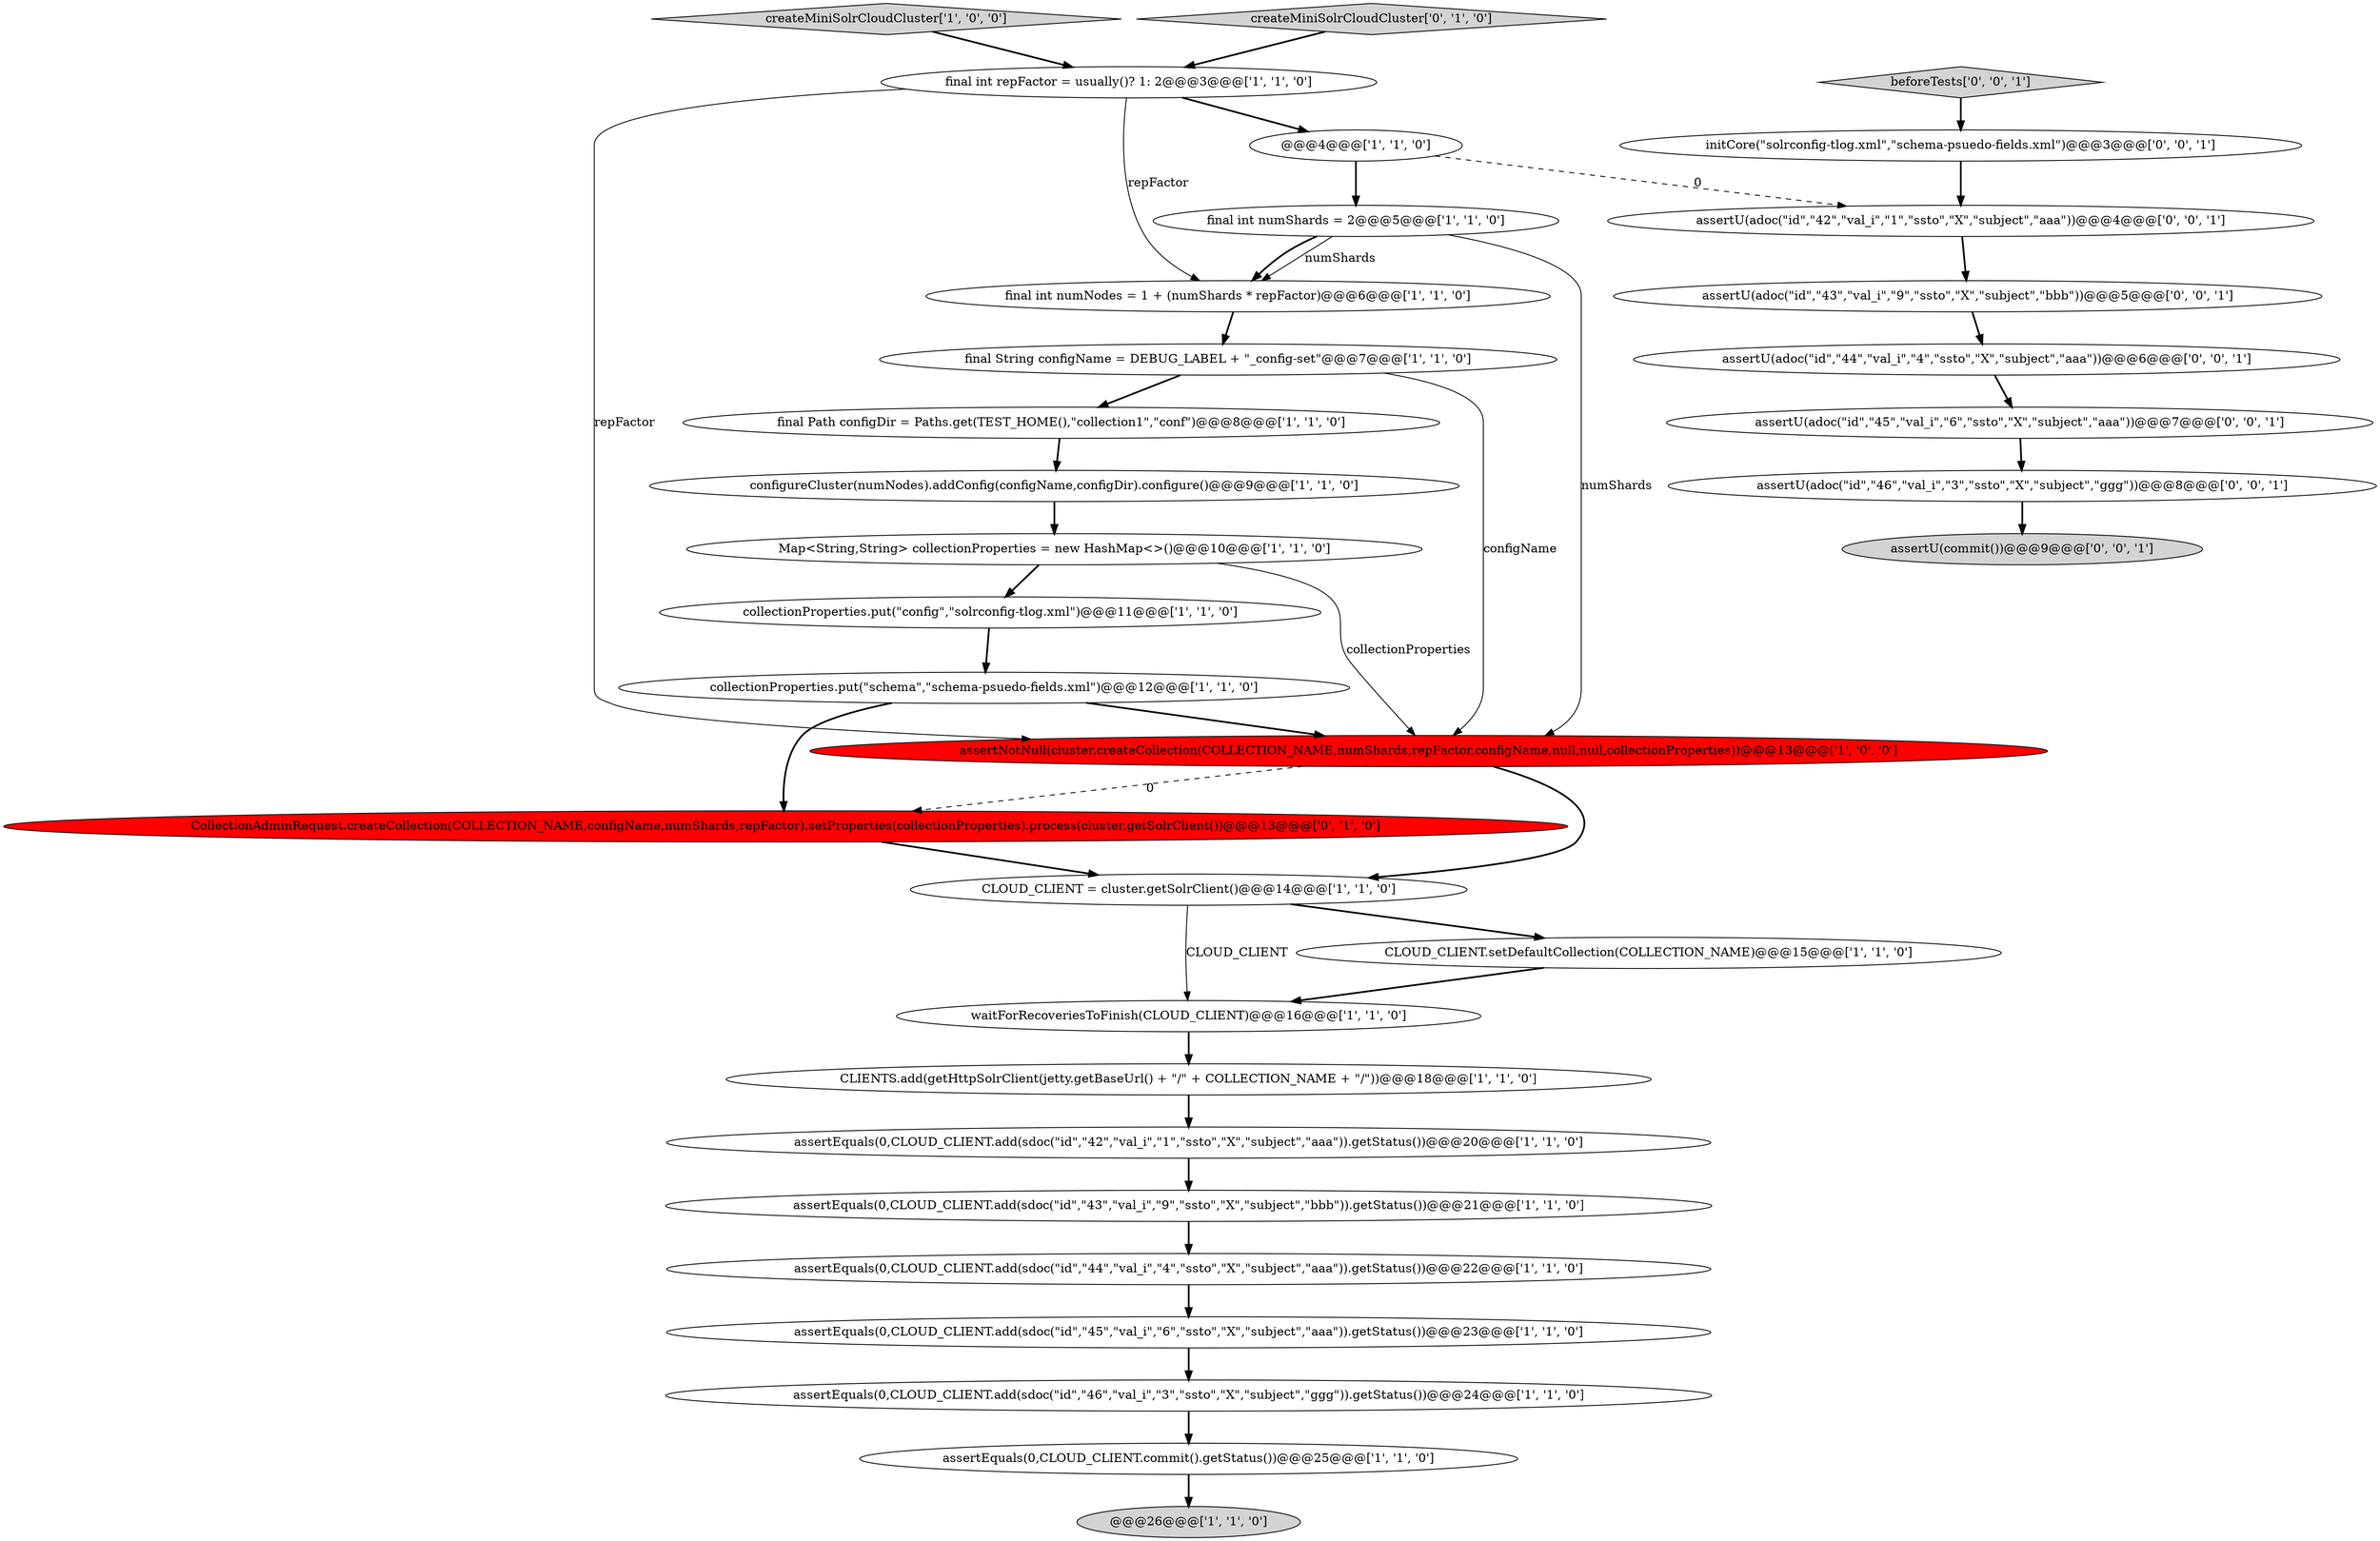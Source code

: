 digraph {
22 [style = filled, label = "createMiniSolrCloudCluster['1', '0', '0']", fillcolor = lightgray, shape = diamond image = "AAA0AAABBB1BBB"];
24 [style = filled, label = "CollectionAdminRequest.createCollection(COLLECTION_NAME,configName,numShards,repFactor).setProperties(collectionProperties).process(cluster.getSolrClient())@@@13@@@['0', '1', '0']", fillcolor = red, shape = ellipse image = "AAA1AAABBB2BBB"];
3 [style = filled, label = "assertNotNull(cluster.createCollection(COLLECTION_NAME,numShards,repFactor,configName,null,null,collectionProperties))@@@13@@@['1', '0', '0']", fillcolor = red, shape = ellipse image = "AAA1AAABBB1BBB"];
11 [style = filled, label = "collectionProperties.put(\"config\",\"solrconfig-tlog.xml\")@@@11@@@['1', '1', '0']", fillcolor = white, shape = ellipse image = "AAA0AAABBB1BBB"];
18 [style = filled, label = "final Path configDir = Paths.get(TEST_HOME(),\"collection1\",\"conf\")@@@8@@@['1', '1', '0']", fillcolor = white, shape = ellipse image = "AAA0AAABBB1BBB"];
27 [style = filled, label = "initCore(\"solrconfig-tlog.xml\",\"schema-psuedo-fields.xml\")@@@3@@@['0', '0', '1']", fillcolor = white, shape = ellipse image = "AAA0AAABBB3BBB"];
8 [style = filled, label = "CLIENTS.add(getHttpSolrClient(jetty.getBaseUrl() + \"/\" + COLLECTION_NAME + \"/\"))@@@18@@@['1', '1', '0']", fillcolor = white, shape = ellipse image = "AAA0AAABBB1BBB"];
31 [style = filled, label = "assertU(commit())@@@9@@@['0', '0', '1']", fillcolor = lightgray, shape = ellipse image = "AAA0AAABBB3BBB"];
29 [style = filled, label = "assertU(adoc(\"id\",\"43\",\"val_i\",\"9\",\"ssto\",\"X\",\"subject\",\"bbb\"))@@@5@@@['0', '0', '1']", fillcolor = white, shape = ellipse image = "AAA0AAABBB3BBB"];
14 [style = filled, label = "final String configName = DEBUG_LABEL + \"_config-set\"@@@7@@@['1', '1', '0']", fillcolor = white, shape = ellipse image = "AAA0AAABBB1BBB"];
25 [style = filled, label = "assertU(adoc(\"id\",\"42\",\"val_i\",\"1\",\"ssto\",\"X\",\"subject\",\"aaa\"))@@@4@@@['0', '0', '1']", fillcolor = white, shape = ellipse image = "AAA0AAABBB3BBB"];
17 [style = filled, label = "assertEquals(0,CLOUD_CLIENT.add(sdoc(\"id\",\"42\",\"val_i\",\"1\",\"ssto\",\"X\",\"subject\",\"aaa\")).getStatus())@@@20@@@['1', '1', '0']", fillcolor = white, shape = ellipse image = "AAA0AAABBB1BBB"];
30 [style = filled, label = "assertU(adoc(\"id\",\"45\",\"val_i\",\"6\",\"ssto\",\"X\",\"subject\",\"aaa\"))@@@7@@@['0', '0', '1']", fillcolor = white, shape = ellipse image = "AAA0AAABBB3BBB"];
15 [style = filled, label = "waitForRecoveriesToFinish(CLOUD_CLIENT)@@@16@@@['1', '1', '0']", fillcolor = white, shape = ellipse image = "AAA0AAABBB1BBB"];
32 [style = filled, label = "beforeTests['0', '0', '1']", fillcolor = lightgray, shape = diamond image = "AAA0AAABBB3BBB"];
16 [style = filled, label = "Map<String,String> collectionProperties = new HashMap<>()@@@10@@@['1', '1', '0']", fillcolor = white, shape = ellipse image = "AAA0AAABBB1BBB"];
21 [style = filled, label = "assertEquals(0,CLOUD_CLIENT.add(sdoc(\"id\",\"46\",\"val_i\",\"3\",\"ssto\",\"X\",\"subject\",\"ggg\")).getStatus())@@@24@@@['1', '1', '0']", fillcolor = white, shape = ellipse image = "AAA0AAABBB1BBB"];
9 [style = filled, label = "final int numShards = 2@@@5@@@['1', '1', '0']", fillcolor = white, shape = ellipse image = "AAA0AAABBB1BBB"];
19 [style = filled, label = "configureCluster(numNodes).addConfig(configName,configDir).configure()@@@9@@@['1', '1', '0']", fillcolor = white, shape = ellipse image = "AAA0AAABBB1BBB"];
6 [style = filled, label = "final int numNodes = 1 + (numShards * repFactor)@@@6@@@['1', '1', '0']", fillcolor = white, shape = ellipse image = "AAA0AAABBB1BBB"];
1 [style = filled, label = "assertEquals(0,CLOUD_CLIENT.add(sdoc(\"id\",\"43\",\"val_i\",\"9\",\"ssto\",\"X\",\"subject\",\"bbb\")).getStatus())@@@21@@@['1', '1', '0']", fillcolor = white, shape = ellipse image = "AAA0AAABBB1BBB"];
28 [style = filled, label = "assertU(adoc(\"id\",\"44\",\"val_i\",\"4\",\"ssto\",\"X\",\"subject\",\"aaa\"))@@@6@@@['0', '0', '1']", fillcolor = white, shape = ellipse image = "AAA0AAABBB3BBB"];
2 [style = filled, label = "assertEquals(0,CLOUD_CLIENT.commit().getStatus())@@@25@@@['1', '1', '0']", fillcolor = white, shape = ellipse image = "AAA0AAABBB1BBB"];
13 [style = filled, label = "@@@26@@@['1', '1', '0']", fillcolor = lightgray, shape = ellipse image = "AAA0AAABBB1BBB"];
23 [style = filled, label = "createMiniSolrCloudCluster['0', '1', '0']", fillcolor = lightgray, shape = diamond image = "AAA0AAABBB2BBB"];
12 [style = filled, label = "collectionProperties.put(\"schema\",\"schema-psuedo-fields.xml\")@@@12@@@['1', '1', '0']", fillcolor = white, shape = ellipse image = "AAA0AAABBB1BBB"];
4 [style = filled, label = "CLOUD_CLIENT = cluster.getSolrClient()@@@14@@@['1', '1', '0']", fillcolor = white, shape = ellipse image = "AAA0AAABBB1BBB"];
0 [style = filled, label = "final int repFactor = usually()? 1: 2@@@3@@@['1', '1', '0']", fillcolor = white, shape = ellipse image = "AAA0AAABBB1BBB"];
5 [style = filled, label = "CLOUD_CLIENT.setDefaultCollection(COLLECTION_NAME)@@@15@@@['1', '1', '0']", fillcolor = white, shape = ellipse image = "AAA0AAABBB1BBB"];
26 [style = filled, label = "assertU(adoc(\"id\",\"46\",\"val_i\",\"3\",\"ssto\",\"X\",\"subject\",\"ggg\"))@@@8@@@['0', '0', '1']", fillcolor = white, shape = ellipse image = "AAA0AAABBB3BBB"];
10 [style = filled, label = "assertEquals(0,CLOUD_CLIENT.add(sdoc(\"id\",\"45\",\"val_i\",\"6\",\"ssto\",\"X\",\"subject\",\"aaa\")).getStatus())@@@23@@@['1', '1', '0']", fillcolor = white, shape = ellipse image = "AAA0AAABBB1BBB"];
7 [style = filled, label = "assertEquals(0,CLOUD_CLIENT.add(sdoc(\"id\",\"44\",\"val_i\",\"4\",\"ssto\",\"X\",\"subject\",\"aaa\")).getStatus())@@@22@@@['1', '1', '0']", fillcolor = white, shape = ellipse image = "AAA0AAABBB1BBB"];
20 [style = filled, label = "@@@4@@@['1', '1', '0']", fillcolor = white, shape = ellipse image = "AAA0AAABBB1BBB"];
16->11 [style = bold, label=""];
17->1 [style = bold, label=""];
28->30 [style = bold, label=""];
20->9 [style = bold, label=""];
7->10 [style = bold, label=""];
16->3 [style = solid, label="collectionProperties"];
14->3 [style = solid, label="configName"];
0->6 [style = solid, label="repFactor"];
30->26 [style = bold, label=""];
3->24 [style = dashed, label="0"];
18->19 [style = bold, label=""];
5->15 [style = bold, label=""];
32->27 [style = bold, label=""];
11->12 [style = bold, label=""];
10->21 [style = bold, label=""];
12->24 [style = bold, label=""];
25->29 [style = bold, label=""];
9->6 [style = solid, label="numShards"];
23->0 [style = bold, label=""];
3->4 [style = bold, label=""];
1->7 [style = bold, label=""];
9->6 [style = bold, label=""];
21->2 [style = bold, label=""];
19->16 [style = bold, label=""];
2->13 [style = bold, label=""];
29->28 [style = bold, label=""];
6->14 [style = bold, label=""];
8->17 [style = bold, label=""];
26->31 [style = bold, label=""];
24->4 [style = bold, label=""];
22->0 [style = bold, label=""];
9->3 [style = solid, label="numShards"];
0->3 [style = solid, label="repFactor"];
20->25 [style = dashed, label="0"];
4->15 [style = solid, label="CLOUD_CLIENT"];
14->18 [style = bold, label=""];
0->20 [style = bold, label=""];
12->3 [style = bold, label=""];
4->5 [style = bold, label=""];
27->25 [style = bold, label=""];
15->8 [style = bold, label=""];
}
